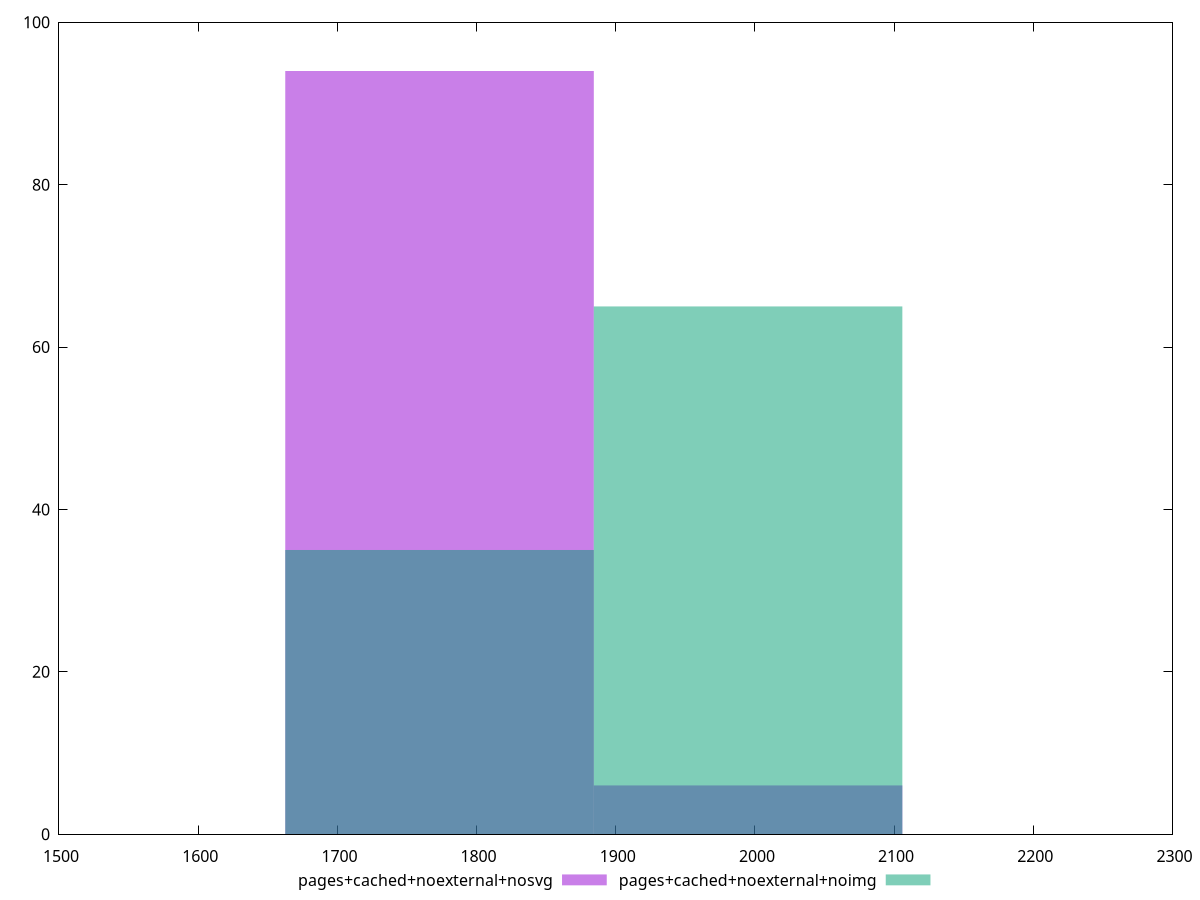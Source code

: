 reset
set terminal svg size 640, 500 enhanced background rgb 'white'
set output "report_00007_2020-12-11T15:55:29.892Z/first-cpu-idle/comparison/histogram/7_vs_8.svg"

$pagesCachedNoexternalNosvg <<EOF
1773.3942720478778 94
1995.0685560538625 6
EOF

$pagesCachedNoexternalNoimg <<EOF
1773.3942720478778 35
1995.0685560538625 65
EOF

set key outside below
set boxwidth 221.67428400598473
set yrange [0:100]
set style fill transparent solid 0.5 noborder

plot \
  $pagesCachedNoexternalNosvg title "pages+cached+noexternal+nosvg" with boxes, \
  $pagesCachedNoexternalNoimg title "pages+cached+noexternal+noimg" with boxes, \


reset